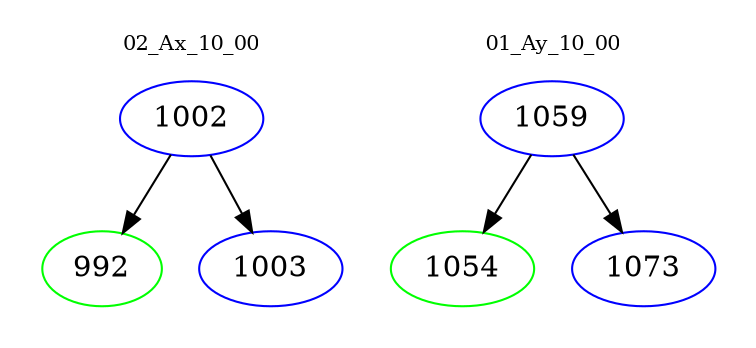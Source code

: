 digraph{
subgraph cluster_0 {
color = white
label = "02_Ax_10_00";
fontsize=10;
T0_1002 [label="1002", color="blue"]
T0_1002 -> T0_992 [color="black"]
T0_992 [label="992", color="green"]
T0_1002 -> T0_1003 [color="black"]
T0_1003 [label="1003", color="blue"]
}
subgraph cluster_1 {
color = white
label = "01_Ay_10_00";
fontsize=10;
T1_1059 [label="1059", color="blue"]
T1_1059 -> T1_1054 [color="black"]
T1_1054 [label="1054", color="green"]
T1_1059 -> T1_1073 [color="black"]
T1_1073 [label="1073", color="blue"]
}
}
